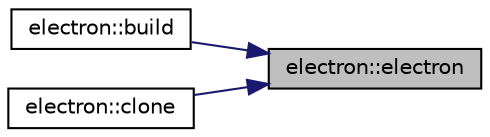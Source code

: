 digraph "electron::electron"
{
 // INTERACTIVE_SVG=YES
 // LATEX_PDF_SIZE
  edge [fontname="Helvetica",fontsize="10",labelfontname="Helvetica",labelfontsize="10"];
  node [fontname="Helvetica",fontsize="10",shape=record];
  rankdir="RL";
  Node1 [label="electron::electron",height=0.2,width=0.4,color="black", fillcolor="grey75", style="filled", fontcolor="black",tooltip=" "];
  Node1 -> Node2 [dir="back",color="midnightblue",fontsize="10",style="solid",fontname="Helvetica"];
  Node2 [label="electron::build",height=0.2,width=0.4,color="black", fillcolor="white", style="filled",URL="$classelectron.html#a0c42ede122af63a3ba35b457379ea605",tooltip=" "];
  Node1 -> Node3 [dir="back",color="midnightblue",fontsize="10",style="solid",fontname="Helvetica"];
  Node3 [label="electron::clone",height=0.2,width=0.4,color="black", fillcolor="white", style="filled",URL="$classelectron.html#a1af9d73368ca91925ccb16fbccc6d199",tooltip=" "];
}

